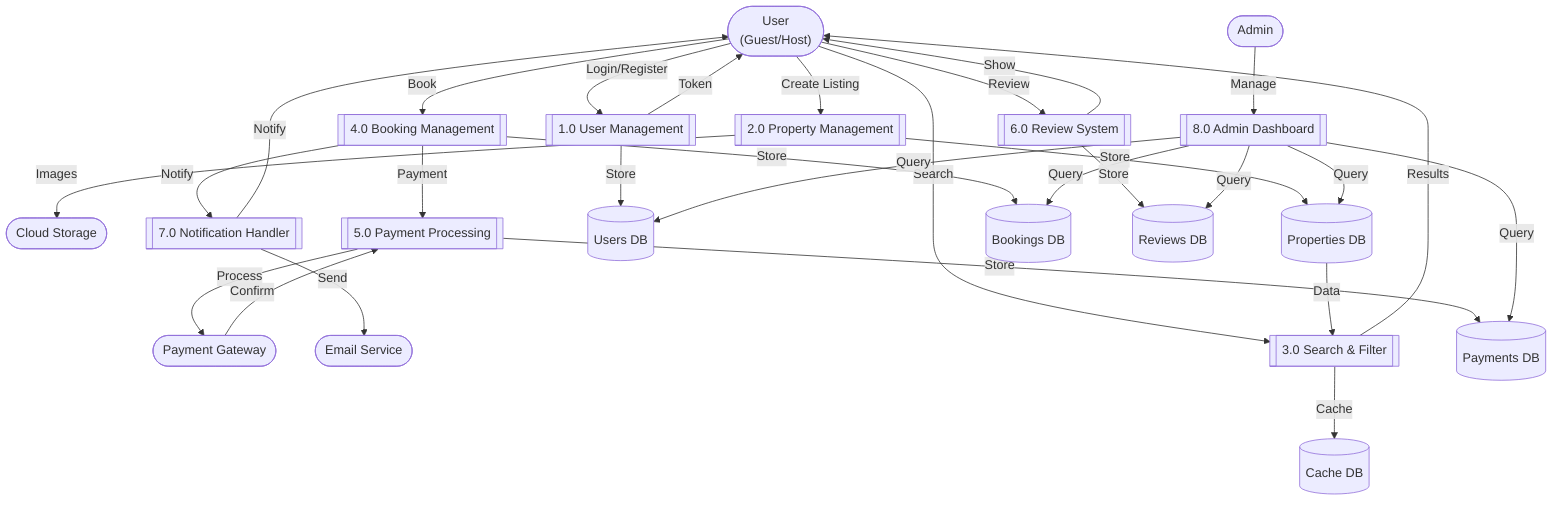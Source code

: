 flowchart TD
    %% External Entities
    User(["User\n(Guest/Host)"])
    Admin(["Admin"])
    Payment(["Payment Gateway"])
    Storage(["Cloud Storage"])
    Email(["Email Service"])

    %% Processes
    P1[["1.0 User Management"]]
    P2[["2.0 Property Management"]]
    P3[["3.0 Search & Filter"]]
    P4[["4.0 Booking Management"]]
    P5[["5.0 Payment Processing"]]
    P6[["6.0 Review System"]]
    P7[["7.0 Notification Handler"]]
    P8[["8.0 Admin Dashboard"]]

    %% Data Stores
    DB1[(Users DB)]
    DB2[(Properties DB)]
    DB3[(Bookings DB)]
    DB4[(Reviews DB)]
    DB5[(Payments DB)]
    Cache[(Cache DB)]

    %% User Management Flows
    User -->|Login/Register| P1
    P1 -->|Store| DB1
    P1 -->|Token| User

    %% Property Management Flows
    User -->|Create Listing| P2
    P2 -->|Store| DB2
    P2 -->|Images| Storage

    %% Search Flows
    User -->|Search| P3
    P3 -->|Cache| Cache
    DB2 -->|Data| P3
    P3 -->|Results| User

    %% Booking Flows
    User -->|Book| P4
    P4 -->|Store| DB3
    P4 -->|Payment| P5
    P4 -->|Notify| P7

    %% Payment Flows
    P5 -->|Process| Payment
    Payment -->|Confirm| P5
    P5 -->|Store| DB5

    %% Review Flows
    User -->|Review| P6
    P6 -->|Store| DB4
    P6 -->|Show| User

    %% Notification Flows
    P7 -->|Send| Email
    P7 -->|Notify| User

    %% Admin Flows
    Admin -->|Manage| P8
    P8 -->|Query| DB1
    P8 -->|Query| DB2
    P8 -->|Query| DB3
    P8 -->|Query| DB4
    P8 -->|Query| DB5